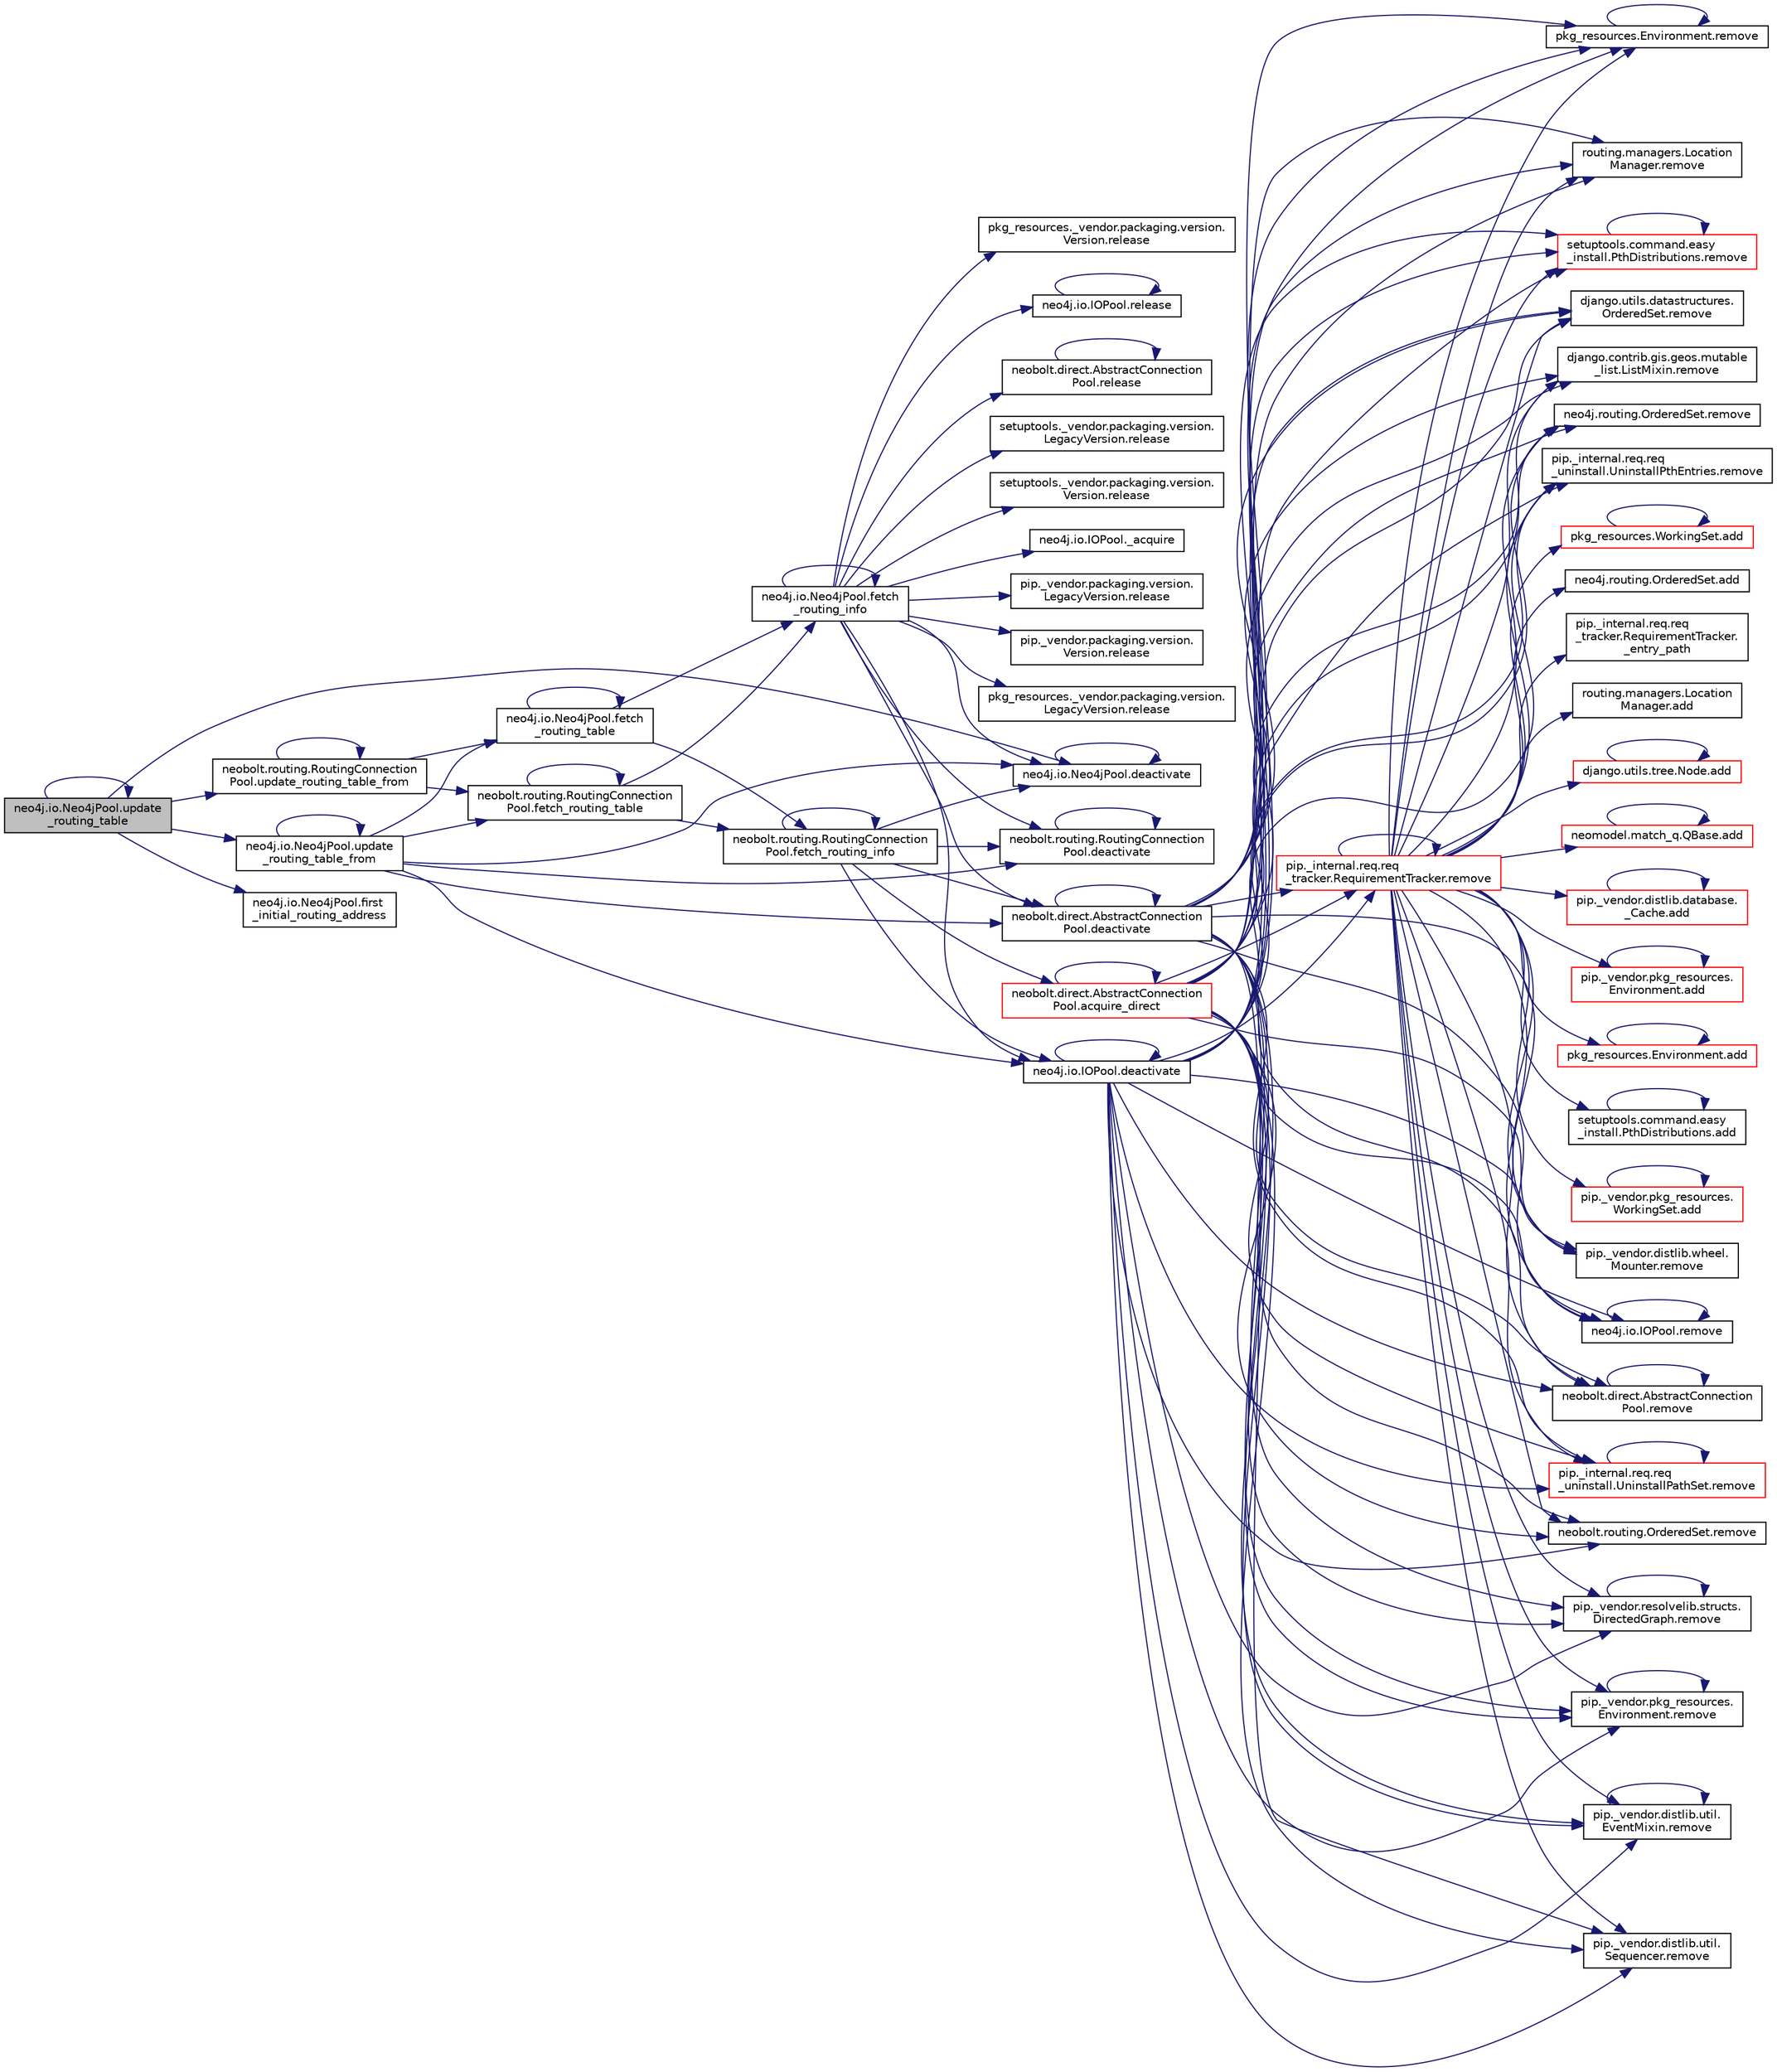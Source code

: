 digraph "neo4j.io.Neo4jPool.update_routing_table"
{
 // LATEX_PDF_SIZE
  edge [fontname="Helvetica",fontsize="10",labelfontname="Helvetica",labelfontsize="10"];
  node [fontname="Helvetica",fontsize="10",shape=record];
  rankdir="LR";
  Node1 [label="neo4j.io.Neo4jPool.update\l_routing_table",height=0.2,width=0.4,color="black", fillcolor="grey75", style="filled", fontcolor="black",tooltip=" "];
  Node1 -> Node2 [color="midnightblue",fontsize="10",style="solid",fontname="Helvetica"];
  Node2 [label="neo4j.io.Neo4jPool.deactivate",height=0.2,width=0.4,color="black", fillcolor="white", style="filled",URL="$d4/dee/classneo4j_1_1io_1_1_neo4j_pool.html#a2cfd316f5736f8701b8fb59f853b3962",tooltip=" "];
  Node2 -> Node2 [color="midnightblue",fontsize="10",style="solid",fontname="Helvetica"];
  Node1 -> Node3 [color="midnightblue",fontsize="10",style="solid",fontname="Helvetica"];
  Node3 [label="neo4j.io.Neo4jPool.first\l_initial_routing_address",height=0.2,width=0.4,color="black", fillcolor="white", style="filled",URL="$d4/dee/classneo4j_1_1io_1_1_neo4j_pool.html#a5435880a2c24558965bc1d8acfc8fcce",tooltip=" "];
  Node1 -> Node1 [color="midnightblue",fontsize="10",style="solid",fontname="Helvetica"];
  Node1 -> Node4 [color="midnightblue",fontsize="10",style="solid",fontname="Helvetica"];
  Node4 [label="neobolt.routing.RoutingConnection\lPool.update_routing_table_from",height=0.2,width=0.4,color="black", fillcolor="white", style="filled",URL="$d6/df7/classneobolt_1_1routing_1_1_routing_connection_pool.html#a85739066014e0d4de6adf99dddc30341",tooltip=" "];
  Node4 -> Node5 [color="midnightblue",fontsize="10",style="solid",fontname="Helvetica"];
  Node5 [label="neo4j.io.Neo4jPool.fetch\l_routing_table",height=0.2,width=0.4,color="black", fillcolor="white", style="filled",URL="$d4/dee/classneo4j_1_1io_1_1_neo4j_pool.html#a22468f5a81e684ff5751d32607367209",tooltip=" "];
  Node5 -> Node6 [color="midnightblue",fontsize="10",style="solid",fontname="Helvetica"];
  Node6 [label="neobolt.routing.RoutingConnection\lPool.fetch_routing_info",height=0.2,width=0.4,color="black", fillcolor="white", style="filled",URL="$d6/df7/classneobolt_1_1routing_1_1_routing_connection_pool.html#a413a6b159481bd843fc7d3568df515e1",tooltip=" "];
  Node6 -> Node7 [color="midnightblue",fontsize="10",style="solid",fontname="Helvetica"];
  Node7 [label="neobolt.direct.AbstractConnection\lPool.acquire_direct",height=0.2,width=0.4,color="red", fillcolor="white", style="filled",URL="$dd/dec/classneobolt_1_1direct_1_1_abstract_connection_pool.html#a0668c26232adf50591c8b4cfbf0a646f",tooltip=" "];
  Node7 -> Node7 [color="midnightblue",fontsize="10",style="solid",fontname="Helvetica"];
  Node7 -> Node22 [color="midnightblue",fontsize="10",style="solid",fontname="Helvetica"];
  Node22 [label="routing.managers.Location\lManager.remove",height=0.2,width=0.4,color="black", fillcolor="white", style="filled",URL="$d4/d05/classrouting_1_1managers_1_1_location_manager.html#a4bc52c4d0fd33527141f0a37c4b8fcc2",tooltip=" "];
  Node7 -> Node23 [color="midnightblue",fontsize="10",style="solid",fontname="Helvetica"];
  Node23 [label="django.utils.datastructures.\lOrderedSet.remove",height=0.2,width=0.4,color="black", fillcolor="white", style="filled",URL="$df/d5d/classdjango_1_1utils_1_1datastructures_1_1_ordered_set.html#a581d0a1b294a7f9f1c418c8fd593dd8f",tooltip=" "];
  Node7 -> Node24 [color="midnightblue",fontsize="10",style="solid",fontname="Helvetica"];
  Node24 [label="django.contrib.gis.geos.mutable\l_list.ListMixin.remove",height=0.2,width=0.4,color="black", fillcolor="white", style="filled",URL="$d5/d0e/classdjango_1_1contrib_1_1gis_1_1geos_1_1mutable__list_1_1_list_mixin.html#a8b71a1b5dba317dc93495bdb82e244c8",tooltip=" "];
  Node7 -> Node25 [color="midnightblue",fontsize="10",style="solid",fontname="Helvetica"];
  Node25 [label="pip._internal.req.req\l_uninstall.UninstallPthEntries.remove",height=0.2,width=0.4,color="black", fillcolor="white", style="filled",URL="$d2/d2a/classpip_1_1__internal_1_1req_1_1req__uninstall_1_1_uninstall_pth_entries.html#abc6207d7c971076b788c476316aacfc2",tooltip=" "];
  Node7 -> Node26 [color="midnightblue",fontsize="10",style="solid",fontname="Helvetica"];
  Node26 [label="neo4j.io.IOPool.remove",height=0.2,width=0.4,color="black", fillcolor="white", style="filled",URL="$df/daf/classneo4j_1_1io_1_1_i_o_pool.html#a8ac70bd1c8be06928c19545039af63d4",tooltip=" "];
  Node26 -> Node26 [color="midnightblue",fontsize="10",style="solid",fontname="Helvetica"];
  Node7 -> Node27 [color="midnightblue",fontsize="10",style="solid",fontname="Helvetica"];
  Node27 [label="neobolt.direct.AbstractConnection\lPool.remove",height=0.2,width=0.4,color="black", fillcolor="white", style="filled",URL="$dd/dec/classneobolt_1_1direct_1_1_abstract_connection_pool.html#a66ba32763865c9f1615160d992477912",tooltip=" "];
  Node27 -> Node27 [color="midnightblue",fontsize="10",style="solid",fontname="Helvetica"];
  Node7 -> Node28 [color="midnightblue",fontsize="10",style="solid",fontname="Helvetica"];
  Node28 [label="pip._internal.req.req\l_uninstall.UninstallPathSet.remove",height=0.2,width=0.4,color="red", fillcolor="white", style="filled",URL="$d9/d6e/classpip_1_1__internal_1_1req_1_1req__uninstall_1_1_uninstall_path_set.html#aa3b856eaea9fc5f93226cc788adc8d04",tooltip=" "];
  Node28 -> Node28 [color="midnightblue",fontsize="10",style="solid",fontname="Helvetica"];
  Node7 -> Node32 [color="midnightblue",fontsize="10",style="solid",fontname="Helvetica"];
  Node32 [label="pip._vendor.pkg_resources.\lEnvironment.remove",height=0.2,width=0.4,color="black", fillcolor="white", style="filled",URL="$de/d79/classpip_1_1__vendor_1_1pkg__resources_1_1_environment.html#ad424a6f98e59ec9b6153bfbebeb6130e",tooltip=" "];
  Node32 -> Node32 [color="midnightblue",fontsize="10",style="solid",fontname="Helvetica"];
  Node7 -> Node33 [color="midnightblue",fontsize="10",style="solid",fontname="Helvetica"];
  Node33 [label="pkg_resources.Environment.remove",height=0.2,width=0.4,color="black", fillcolor="white", style="filled",URL="$dd/d81/classpkg__resources_1_1_environment.html#aa51b1c4f8c8c146f2fc83a833608a0d1",tooltip=" "];
  Node33 -> Node33 [color="midnightblue",fontsize="10",style="solid",fontname="Helvetica"];
  Node7 -> Node34 [color="midnightblue",fontsize="10",style="solid",fontname="Helvetica"];
  Node34 [label="neo4j.routing.OrderedSet.remove",height=0.2,width=0.4,color="black", fillcolor="white", style="filled",URL="$da/d21/classneo4j_1_1routing_1_1_ordered_set.html#ae4aa5b41da75bc734e5543665e2229c3",tooltip=" "];
  Node7 -> Node35 [color="midnightblue",fontsize="10",style="solid",fontname="Helvetica"];
  Node35 [label="neobolt.routing.OrderedSet.remove",height=0.2,width=0.4,color="black", fillcolor="white", style="filled",URL="$de/d18/classneobolt_1_1routing_1_1_ordered_set.html#a5747c13387b7dd4f0daf9c6e6202ff3f",tooltip=" "];
  Node7 -> Node36 [color="midnightblue",fontsize="10",style="solid",fontname="Helvetica"];
  Node36 [label="pip._vendor.distlib.util.\lEventMixin.remove",height=0.2,width=0.4,color="black", fillcolor="white", style="filled",URL="$d8/d44/classpip_1_1__vendor_1_1distlib_1_1util_1_1_event_mixin.html#aa6ba25c788248661ab22b49e45bfb573",tooltip=" "];
  Node36 -> Node36 [color="midnightblue",fontsize="10",style="solid",fontname="Helvetica"];
  Node7 -> Node37 [color="midnightblue",fontsize="10",style="solid",fontname="Helvetica"];
  Node37 [label="pip._internal.req.req\l_tracker.RequirementTracker.remove",height=0.2,width=0.4,color="red", fillcolor="white", style="filled",URL="$da/d8b/classpip_1_1__internal_1_1req_1_1req__tracker_1_1_requirement_tracker.html#a2b63d916ecf3d02c4eb7339df7d2dc3f",tooltip=" "];
  Node37 -> Node38 [color="midnightblue",fontsize="10",style="solid",fontname="Helvetica"];
  Node38 [label="pip._internal.req.req\l_tracker.RequirementTracker.\l_entry_path",height=0.2,width=0.4,color="black", fillcolor="white", style="filled",URL="$da/d8b/classpip_1_1__internal_1_1req_1_1req__tracker_1_1_requirement_tracker.html#a58531e7c63dd1ba0a150b2e6010ac3c6",tooltip=" "];
  Node37 -> Node39 [color="midnightblue",fontsize="10",style="solid",fontname="Helvetica"];
  Node39 [label="routing.managers.Location\lManager.add",height=0.2,width=0.4,color="black", fillcolor="white", style="filled",URL="$d4/d05/classrouting_1_1managers_1_1_location_manager.html#a0e379ba61e042a6233a6a213622126f8",tooltip=" "];
  Node37 -> Node40 [color="midnightblue",fontsize="10",style="solid",fontname="Helvetica"];
  Node40 [label="django.utils.tree.Node.add",height=0.2,width=0.4,color="red", fillcolor="white", style="filled",URL="$d3/d76/classdjango_1_1utils_1_1tree_1_1_node.html#ae1010ad26ddf8dc21be829eacb2914c6",tooltip=" "];
  Node40 -> Node40 [color="midnightblue",fontsize="10",style="solid",fontname="Helvetica"];
  Node37 -> Node43 [color="midnightblue",fontsize="10",style="solid",fontname="Helvetica"];
  Node43 [label="neomodel.match_q.QBase.add",height=0.2,width=0.4,color="red", fillcolor="white", style="filled",URL="$de/dc8/classneomodel_1_1match__q_1_1_q_base.html#ad73a352adfb8d3f824a02307054b89e6",tooltip=" "];
  Node43 -> Node43 [color="midnightblue",fontsize="10",style="solid",fontname="Helvetica"];
  Node37 -> Node44 [color="midnightblue",fontsize="10",style="solid",fontname="Helvetica"];
  Node44 [label="pip._vendor.distlib.database.\l_Cache.add",height=0.2,width=0.4,color="red", fillcolor="white", style="filled",URL="$d8/dcd/classpip_1_1__vendor_1_1distlib_1_1database_1_1___cache.html#a98296c2e1af8395fc035df3fdfc400fc",tooltip=" "];
  Node44 -> Node44 [color="midnightblue",fontsize="10",style="solid",fontname="Helvetica"];
  Node37 -> Node147 [color="midnightblue",fontsize="10",style="solid",fontname="Helvetica"];
  Node147 [label="pip._vendor.pkg_resources.\lEnvironment.add",height=0.2,width=0.4,color="red", fillcolor="white", style="filled",URL="$de/d79/classpip_1_1__vendor_1_1pkg__resources_1_1_environment.html#a81284f46d9fa7b21a5f9a4e710fe80cf",tooltip=" "];
  Node147 -> Node147 [color="midnightblue",fontsize="10",style="solid",fontname="Helvetica"];
  Node37 -> Node153 [color="midnightblue",fontsize="10",style="solid",fontname="Helvetica"];
  Node153 [label="pkg_resources.Environment.add",height=0.2,width=0.4,color="red", fillcolor="white", style="filled",URL="$dd/d81/classpkg__resources_1_1_environment.html#a0ba8999abdb4cbc7a1965766560197fc",tooltip=" "];
  Node153 -> Node153 [color="midnightblue",fontsize="10",style="solid",fontname="Helvetica"];
  Node37 -> Node154 [color="midnightblue",fontsize="10",style="solid",fontname="Helvetica"];
  Node154 [label="setuptools.command.easy\l_install.PthDistributions.add",height=0.2,width=0.4,color="black", fillcolor="white", style="filled",URL="$d2/d49/classsetuptools_1_1command_1_1easy__install_1_1_pth_distributions.html#a9225a5df3c1a4af13a45aa4d92e83cbf",tooltip=" "];
  Node154 -> Node154 [color="midnightblue",fontsize="10",style="solid",fontname="Helvetica"];
  Node37 -> Node155 [color="midnightblue",fontsize="10",style="solid",fontname="Helvetica"];
  Node155 [label="pip._vendor.pkg_resources.\lWorkingSet.add",height=0.2,width=0.4,color="red", fillcolor="white", style="filled",URL="$da/d4f/classpip_1_1__vendor_1_1pkg__resources_1_1_working_set.html#a721315d2a4a0a3ead71bf8d1b83261ce",tooltip=" "];
  Node155 -> Node155 [color="midnightblue",fontsize="10",style="solid",fontname="Helvetica"];
  Node37 -> Node158 [color="midnightblue",fontsize="10",style="solid",fontname="Helvetica"];
  Node158 [label="pkg_resources.WorkingSet.add",height=0.2,width=0.4,color="red", fillcolor="white", style="filled",URL="$d5/d96/classpkg__resources_1_1_working_set.html#ab12bd19b39a01d6013544ab543401a16",tooltip=" "];
  Node158 -> Node158 [color="midnightblue",fontsize="10",style="solid",fontname="Helvetica"];
  Node37 -> Node159 [color="midnightblue",fontsize="10",style="solid",fontname="Helvetica"];
  Node159 [label="neo4j.routing.OrderedSet.add",height=0.2,width=0.4,color="black", fillcolor="white", style="filled",URL="$da/d21/classneo4j_1_1routing_1_1_ordered_set.html#afe936373bcfa8bfbc9393f93c2412ec3",tooltip=" "];
  Node37 -> Node22 [color="midnightblue",fontsize="10",style="solid",fontname="Helvetica"];
  Node37 -> Node25 [color="midnightblue",fontsize="10",style="solid",fontname="Helvetica"];
  Node37 -> Node26 [color="midnightblue",fontsize="10",style="solid",fontname="Helvetica"];
  Node37 -> Node27 [color="midnightblue",fontsize="10",style="solid",fontname="Helvetica"];
  Node37 -> Node28 [color="midnightblue",fontsize="10",style="solid",fontname="Helvetica"];
  Node37 -> Node32 [color="midnightblue",fontsize="10",style="solid",fontname="Helvetica"];
  Node37 -> Node33 [color="midnightblue",fontsize="10",style="solid",fontname="Helvetica"];
  Node37 -> Node496 [color="midnightblue",fontsize="10",style="solid",fontname="Helvetica"];
  Node496 [label="setuptools.command.easy\l_install.PthDistributions.remove",height=0.2,width=0.4,color="red", fillcolor="white", style="filled",URL="$d2/d49/classsetuptools_1_1command_1_1easy__install_1_1_pth_distributions.html#ae249a3d2339aedfa56143112cb755032",tooltip=" "];
  Node496 -> Node496 [color="midnightblue",fontsize="10",style="solid",fontname="Helvetica"];
  Node37 -> Node34 [color="midnightblue",fontsize="10",style="solid",fontname="Helvetica"];
  Node37 -> Node35 [color="midnightblue",fontsize="10",style="solid",fontname="Helvetica"];
  Node37 -> Node36 [color="midnightblue",fontsize="10",style="solid",fontname="Helvetica"];
  Node37 -> Node37 [color="midnightblue",fontsize="10",style="solid",fontname="Helvetica"];
  Node37 -> Node23 [color="midnightblue",fontsize="10",style="solid",fontname="Helvetica"];
  Node37 -> Node493 [color="midnightblue",fontsize="10",style="solid",fontname="Helvetica"];
  Node493 [label="pip._vendor.resolvelib.structs.\lDirectedGraph.remove",height=0.2,width=0.4,color="black", fillcolor="white", style="filled",URL="$df/de0/classpip_1_1__vendor_1_1resolvelib_1_1structs_1_1_directed_graph.html#ae05e9cfa2be4c2864bcd2c9ea8457e29",tooltip=" "];
  Node493 -> Node493 [color="midnightblue",fontsize="10",style="solid",fontname="Helvetica"];
  Node37 -> Node495 [color="midnightblue",fontsize="10",style="solid",fontname="Helvetica"];
  Node495 [label="pip._vendor.distlib.wheel.\lMounter.remove",height=0.2,width=0.4,color="black", fillcolor="white", style="filled",URL="$df/dac/classpip_1_1__vendor_1_1distlib_1_1wheel_1_1_mounter.html#ae270d33cf0dad615cf09ce06ffbeda0e",tooltip=" "];
  Node37 -> Node494 [color="midnightblue",fontsize="10",style="solid",fontname="Helvetica"];
  Node494 [label="pip._vendor.distlib.util.\lSequencer.remove",height=0.2,width=0.4,color="black", fillcolor="white", style="filled",URL="$d4/d7c/classpip_1_1__vendor_1_1distlib_1_1util_1_1_sequencer.html#af1206b90512098b35d600386081d5a9a",tooltip=" "];
  Node37 -> Node24 [color="midnightblue",fontsize="10",style="solid",fontname="Helvetica"];
  Node7 -> Node493 [color="midnightblue",fontsize="10",style="solid",fontname="Helvetica"];
  Node7 -> Node494 [color="midnightblue",fontsize="10",style="solid",fontname="Helvetica"];
  Node7 -> Node496 [color="midnightblue",fontsize="10",style="solid",fontname="Helvetica"];
  Node7 -> Node495 [color="midnightblue",fontsize="10",style="solid",fontname="Helvetica"];
  Node6 -> Node5538 [color="midnightblue",fontsize="10",style="solid",fontname="Helvetica"];
  Node5538 [label="neo4j.io.IOPool.deactivate",height=0.2,width=0.4,color="black", fillcolor="white", style="filled",URL="$df/daf/classneo4j_1_1io_1_1_i_o_pool.html#a428e81241bb2f70df6f3b551ba4717f1",tooltip=" "];
  Node5538 -> Node5538 [color="midnightblue",fontsize="10",style="solid",fontname="Helvetica"];
  Node5538 -> Node22 [color="midnightblue",fontsize="10",style="solid",fontname="Helvetica"];
  Node5538 -> Node37 [color="midnightblue",fontsize="10",style="solid",fontname="Helvetica"];
  Node5538 -> Node23 [color="midnightblue",fontsize="10",style="solid",fontname="Helvetica"];
  Node5538 -> Node493 [color="midnightblue",fontsize="10",style="solid",fontname="Helvetica"];
  Node5538 -> Node494 [color="midnightblue",fontsize="10",style="solid",fontname="Helvetica"];
  Node5538 -> Node24 [color="midnightblue",fontsize="10",style="solid",fontname="Helvetica"];
  Node5538 -> Node25 [color="midnightblue",fontsize="10",style="solid",fontname="Helvetica"];
  Node5538 -> Node26 [color="midnightblue",fontsize="10",style="solid",fontname="Helvetica"];
  Node5538 -> Node27 [color="midnightblue",fontsize="10",style="solid",fontname="Helvetica"];
  Node5538 -> Node28 [color="midnightblue",fontsize="10",style="solid",fontname="Helvetica"];
  Node5538 -> Node32 [color="midnightblue",fontsize="10",style="solid",fontname="Helvetica"];
  Node5538 -> Node33 [color="midnightblue",fontsize="10",style="solid",fontname="Helvetica"];
  Node5538 -> Node34 [color="midnightblue",fontsize="10",style="solid",fontname="Helvetica"];
  Node5538 -> Node35 [color="midnightblue",fontsize="10",style="solid",fontname="Helvetica"];
  Node5538 -> Node36 [color="midnightblue",fontsize="10",style="solid",fontname="Helvetica"];
  Node5538 -> Node495 [color="midnightblue",fontsize="10",style="solid",fontname="Helvetica"];
  Node5538 -> Node496 [color="midnightblue",fontsize="10",style="solid",fontname="Helvetica"];
  Node6 -> Node2 [color="midnightblue",fontsize="10",style="solid",fontname="Helvetica"];
  Node6 -> Node5539 [color="midnightblue",fontsize="10",style="solid",fontname="Helvetica"];
  Node5539 [label="neobolt.direct.AbstractConnection\lPool.deactivate",height=0.2,width=0.4,color="black", fillcolor="white", style="filled",URL="$dd/dec/classneobolt_1_1direct_1_1_abstract_connection_pool.html#a8c0b47750e271292ebfe7e09bab92ae7",tooltip=" "];
  Node5539 -> Node5539 [color="midnightblue",fontsize="10",style="solid",fontname="Helvetica"];
  Node5539 -> Node22 [color="midnightblue",fontsize="10",style="solid",fontname="Helvetica"];
  Node5539 -> Node37 [color="midnightblue",fontsize="10",style="solid",fontname="Helvetica"];
  Node5539 -> Node23 [color="midnightblue",fontsize="10",style="solid",fontname="Helvetica"];
  Node5539 -> Node493 [color="midnightblue",fontsize="10",style="solid",fontname="Helvetica"];
  Node5539 -> Node494 [color="midnightblue",fontsize="10",style="solid",fontname="Helvetica"];
  Node5539 -> Node24 [color="midnightblue",fontsize="10",style="solid",fontname="Helvetica"];
  Node5539 -> Node25 [color="midnightblue",fontsize="10",style="solid",fontname="Helvetica"];
  Node5539 -> Node26 [color="midnightblue",fontsize="10",style="solid",fontname="Helvetica"];
  Node5539 -> Node27 [color="midnightblue",fontsize="10",style="solid",fontname="Helvetica"];
  Node5539 -> Node28 [color="midnightblue",fontsize="10",style="solid",fontname="Helvetica"];
  Node5539 -> Node32 [color="midnightblue",fontsize="10",style="solid",fontname="Helvetica"];
  Node5539 -> Node33 [color="midnightblue",fontsize="10",style="solid",fontname="Helvetica"];
  Node5539 -> Node34 [color="midnightblue",fontsize="10",style="solid",fontname="Helvetica"];
  Node5539 -> Node35 [color="midnightblue",fontsize="10",style="solid",fontname="Helvetica"];
  Node5539 -> Node36 [color="midnightblue",fontsize="10",style="solid",fontname="Helvetica"];
  Node5539 -> Node495 [color="midnightblue",fontsize="10",style="solid",fontname="Helvetica"];
  Node5539 -> Node496 [color="midnightblue",fontsize="10",style="solid",fontname="Helvetica"];
  Node6 -> Node5540 [color="midnightblue",fontsize="10",style="solid",fontname="Helvetica"];
  Node5540 [label="neobolt.routing.RoutingConnection\lPool.deactivate",height=0.2,width=0.4,color="black", fillcolor="white", style="filled",URL="$d6/df7/classneobolt_1_1routing_1_1_routing_connection_pool.html#a7681c98c8637a17b811aab54f14d48ea",tooltip=" "];
  Node5540 -> Node5540 [color="midnightblue",fontsize="10",style="solid",fontname="Helvetica"];
  Node6 -> Node6 [color="midnightblue",fontsize="10",style="solid",fontname="Helvetica"];
  Node5 -> Node5541 [color="midnightblue",fontsize="10",style="solid",fontname="Helvetica"];
  Node5541 [label="neo4j.io.Neo4jPool.fetch\l_routing_info",height=0.2,width=0.4,color="black", fillcolor="white", style="filled",URL="$d4/dee/classneo4j_1_1io_1_1_neo4j_pool.html#affc9b052cb007524807584be9abfe563",tooltip=" "];
  Node5541 -> Node5542 [color="midnightblue",fontsize="10",style="solid",fontname="Helvetica"];
  Node5542 [label="neo4j.io.IOPool._acquire",height=0.2,width=0.4,color="black", fillcolor="white", style="filled",URL="$df/daf/classneo4j_1_1io_1_1_i_o_pool.html#a8bca35b4dd5983bb665b85f77617ce19",tooltip=" "];
  Node5541 -> Node5538 [color="midnightblue",fontsize="10",style="solid",fontname="Helvetica"];
  Node5541 -> Node2 [color="midnightblue",fontsize="10",style="solid",fontname="Helvetica"];
  Node5541 -> Node5539 [color="midnightblue",fontsize="10",style="solid",fontname="Helvetica"];
  Node5541 -> Node5540 [color="midnightblue",fontsize="10",style="solid",fontname="Helvetica"];
  Node5541 -> Node5541 [color="midnightblue",fontsize="10",style="solid",fontname="Helvetica"];
  Node5541 -> Node5543 [color="midnightblue",fontsize="10",style="solid",fontname="Helvetica"];
  Node5543 [label="pip._vendor.packaging.version.\lLegacyVersion.release",height=0.2,width=0.4,color="black", fillcolor="white", style="filled",URL="$db/d53/classpip_1_1__vendor_1_1packaging_1_1version_1_1_legacy_version.html#ae51aa7db25a72d231e695bc6f49e0a59",tooltip=" "];
  Node5541 -> Node5544 [color="midnightblue",fontsize="10",style="solid",fontname="Helvetica"];
  Node5544 [label="pip._vendor.packaging.version.\lVersion.release",height=0.2,width=0.4,color="black", fillcolor="white", style="filled",URL="$d6/d65/classpip_1_1__vendor_1_1packaging_1_1version_1_1_version.html#aa9a8da16ad4f7633c67efe73b3896b5e",tooltip=" "];
  Node5541 -> Node5545 [color="midnightblue",fontsize="10",style="solid",fontname="Helvetica"];
  Node5545 [label="pkg_resources._vendor.packaging.version.\lLegacyVersion.release",height=0.2,width=0.4,color="black", fillcolor="white", style="filled",URL="$de/d94/classpkg__resources_1_1__vendor_1_1packaging_1_1version_1_1_legacy_version.html#ac08f29eacb1e2b76f44ca95e7fc0b476",tooltip=" "];
  Node5541 -> Node5546 [color="midnightblue",fontsize="10",style="solid",fontname="Helvetica"];
  Node5546 [label="pkg_resources._vendor.packaging.version.\lVersion.release",height=0.2,width=0.4,color="black", fillcolor="white", style="filled",URL="$d9/da7/classpkg__resources_1_1__vendor_1_1packaging_1_1version_1_1_version.html#a12de2fd47057777158e73ec33f46b1c2",tooltip=" "];
  Node5541 -> Node5547 [color="midnightblue",fontsize="10",style="solid",fontname="Helvetica"];
  Node5547 [label="neo4j.io.IOPool.release",height=0.2,width=0.4,color="black", fillcolor="white", style="filled",URL="$df/daf/classneo4j_1_1io_1_1_i_o_pool.html#a9aba9bb481ed7a685533d5644550c352",tooltip=" "];
  Node5547 -> Node5547 [color="midnightblue",fontsize="10",style="solid",fontname="Helvetica"];
  Node5541 -> Node5548 [color="midnightblue",fontsize="10",style="solid",fontname="Helvetica"];
  Node5548 [label="neobolt.direct.AbstractConnection\lPool.release",height=0.2,width=0.4,color="black", fillcolor="white", style="filled",URL="$dd/dec/classneobolt_1_1direct_1_1_abstract_connection_pool.html#a3534079358c5d7c3d3499482aad03caf",tooltip=" "];
  Node5548 -> Node5548 [color="midnightblue",fontsize="10",style="solid",fontname="Helvetica"];
  Node5541 -> Node5549 [color="midnightblue",fontsize="10",style="solid",fontname="Helvetica"];
  Node5549 [label="setuptools._vendor.packaging.version.\lLegacyVersion.release",height=0.2,width=0.4,color="black", fillcolor="white", style="filled",URL="$d7/d99/classsetuptools_1_1__vendor_1_1packaging_1_1version_1_1_legacy_version.html#ae37c57797d1c0b14fa8b35a2203dad94",tooltip=" "];
  Node5541 -> Node5550 [color="midnightblue",fontsize="10",style="solid",fontname="Helvetica"];
  Node5550 [label="setuptools._vendor.packaging.version.\lVersion.release",height=0.2,width=0.4,color="black", fillcolor="white", style="filled",URL="$da/de8/classsetuptools_1_1__vendor_1_1packaging_1_1version_1_1_version.html#a91bd6299b05c3223794b21f525694204",tooltip=" "];
  Node5 -> Node5 [color="midnightblue",fontsize="10",style="solid",fontname="Helvetica"];
  Node4 -> Node5551 [color="midnightblue",fontsize="10",style="solid",fontname="Helvetica"];
  Node5551 [label="neobolt.routing.RoutingConnection\lPool.fetch_routing_table",height=0.2,width=0.4,color="black", fillcolor="white", style="filled",URL="$d6/df7/classneobolt_1_1routing_1_1_routing_connection_pool.html#a66a6252f5396532e6fd0e0188cf8d195",tooltip=" "];
  Node5551 -> Node6 [color="midnightblue",fontsize="10",style="solid",fontname="Helvetica"];
  Node5551 -> Node5541 [color="midnightblue",fontsize="10",style="solid",fontname="Helvetica"];
  Node5551 -> Node5551 [color="midnightblue",fontsize="10",style="solid",fontname="Helvetica"];
  Node4 -> Node4 [color="midnightblue",fontsize="10",style="solid",fontname="Helvetica"];
  Node1 -> Node5552 [color="midnightblue",fontsize="10",style="solid",fontname="Helvetica"];
  Node5552 [label="neo4j.io.Neo4jPool.update\l_routing_table_from",height=0.2,width=0.4,color="black", fillcolor="white", style="filled",URL="$d4/dee/classneo4j_1_1io_1_1_neo4j_pool.html#acf812e0f926fa2429893d160dcd9575d",tooltip=" "];
  Node5552 -> Node5538 [color="midnightblue",fontsize="10",style="solid",fontname="Helvetica"];
  Node5552 -> Node2 [color="midnightblue",fontsize="10",style="solid",fontname="Helvetica"];
  Node5552 -> Node5539 [color="midnightblue",fontsize="10",style="solid",fontname="Helvetica"];
  Node5552 -> Node5540 [color="midnightblue",fontsize="10",style="solid",fontname="Helvetica"];
  Node5552 -> Node5 [color="midnightblue",fontsize="10",style="solid",fontname="Helvetica"];
  Node5552 -> Node5551 [color="midnightblue",fontsize="10",style="solid",fontname="Helvetica"];
  Node5552 -> Node5552 [color="midnightblue",fontsize="10",style="solid",fontname="Helvetica"];
}
